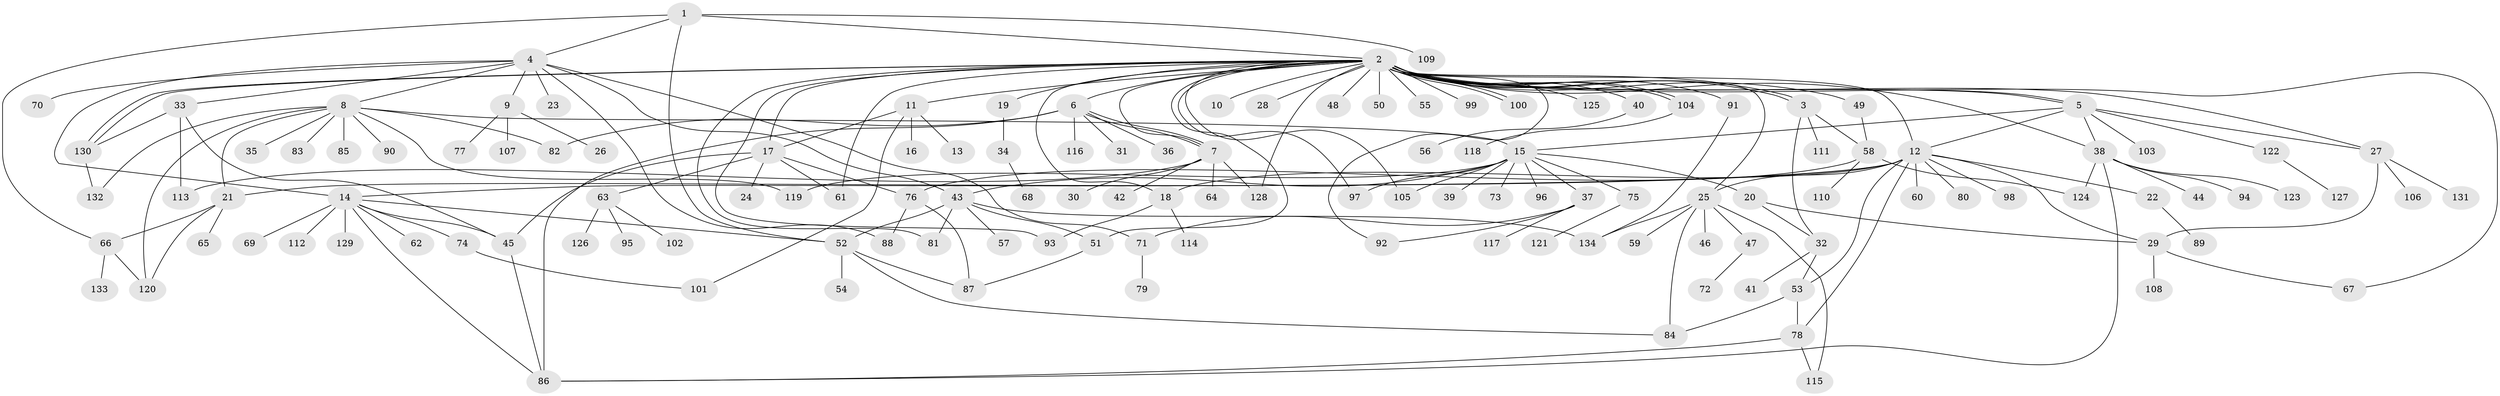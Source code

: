 // coarse degree distribution, {29: 0.014925373134328358, 1: 0.5970149253731343, 8: 0.04477611940298507, 4: 0.04477611940298507, 5: 0.014925373134328358, 9: 0.05970149253731343, 2: 0.07462686567164178, 13: 0.014925373134328358, 6: 0.05970149253731343, 7: 0.04477611940298507, 3: 0.029850746268656716}
// Generated by graph-tools (version 1.1) at 2025/46/03/06/25 01:46:56]
// undirected, 134 vertices, 193 edges
graph export_dot {
graph [start="1"]
  node [color=gray90,style=filled];
  1;
  2;
  3;
  4;
  5;
  6;
  7;
  8;
  9;
  10;
  11;
  12;
  13;
  14;
  15;
  16;
  17;
  18;
  19;
  20;
  21;
  22;
  23;
  24;
  25;
  26;
  27;
  28;
  29;
  30;
  31;
  32;
  33;
  34;
  35;
  36;
  37;
  38;
  39;
  40;
  41;
  42;
  43;
  44;
  45;
  46;
  47;
  48;
  49;
  50;
  51;
  52;
  53;
  54;
  55;
  56;
  57;
  58;
  59;
  60;
  61;
  62;
  63;
  64;
  65;
  66;
  67;
  68;
  69;
  70;
  71;
  72;
  73;
  74;
  75;
  76;
  77;
  78;
  79;
  80;
  81;
  82;
  83;
  84;
  85;
  86;
  87;
  88;
  89;
  90;
  91;
  92;
  93;
  94;
  95;
  96;
  97;
  98;
  99;
  100;
  101;
  102;
  103;
  104;
  105;
  106;
  107;
  108;
  109;
  110;
  111;
  112;
  113;
  114;
  115;
  116;
  117;
  118;
  119;
  120;
  121;
  122;
  123;
  124;
  125;
  126;
  127;
  128;
  129;
  130;
  131;
  132;
  133;
  134;
  1 -- 2;
  1 -- 4;
  1 -- 52;
  1 -- 66;
  1 -- 109;
  2 -- 3;
  2 -- 3;
  2 -- 5;
  2 -- 5;
  2 -- 6;
  2 -- 7;
  2 -- 10;
  2 -- 11;
  2 -- 12;
  2 -- 17;
  2 -- 18;
  2 -- 19;
  2 -- 25;
  2 -- 27;
  2 -- 28;
  2 -- 38;
  2 -- 40;
  2 -- 48;
  2 -- 49;
  2 -- 50;
  2 -- 51;
  2 -- 55;
  2 -- 61;
  2 -- 67;
  2 -- 81;
  2 -- 91;
  2 -- 92;
  2 -- 93;
  2 -- 97;
  2 -- 99;
  2 -- 100;
  2 -- 100;
  2 -- 104;
  2 -- 104;
  2 -- 105;
  2 -- 125;
  2 -- 128;
  2 -- 130;
  2 -- 130;
  3 -- 32;
  3 -- 58;
  3 -- 111;
  4 -- 8;
  4 -- 9;
  4 -- 14;
  4 -- 23;
  4 -- 33;
  4 -- 43;
  4 -- 70;
  4 -- 71;
  4 -- 88;
  5 -- 12;
  5 -- 15;
  5 -- 27;
  5 -- 38;
  5 -- 103;
  5 -- 122;
  6 -- 7;
  6 -- 7;
  6 -- 31;
  6 -- 36;
  6 -- 82;
  6 -- 86;
  6 -- 116;
  7 -- 30;
  7 -- 42;
  7 -- 64;
  7 -- 113;
  7 -- 128;
  8 -- 15;
  8 -- 21;
  8 -- 35;
  8 -- 82;
  8 -- 83;
  8 -- 85;
  8 -- 90;
  8 -- 119;
  8 -- 120;
  8 -- 132;
  9 -- 26;
  9 -- 77;
  9 -- 107;
  11 -- 13;
  11 -- 16;
  11 -- 17;
  11 -- 101;
  12 -- 14;
  12 -- 18;
  12 -- 21;
  12 -- 22;
  12 -- 25;
  12 -- 29;
  12 -- 53;
  12 -- 60;
  12 -- 78;
  12 -- 80;
  12 -- 98;
  14 -- 45;
  14 -- 52;
  14 -- 62;
  14 -- 69;
  14 -- 74;
  14 -- 86;
  14 -- 112;
  14 -- 129;
  15 -- 20;
  15 -- 37;
  15 -- 39;
  15 -- 43;
  15 -- 73;
  15 -- 75;
  15 -- 96;
  15 -- 97;
  15 -- 105;
  15 -- 119;
  17 -- 24;
  17 -- 45;
  17 -- 61;
  17 -- 63;
  17 -- 76;
  18 -- 93;
  18 -- 114;
  19 -- 34;
  20 -- 29;
  20 -- 32;
  21 -- 65;
  21 -- 66;
  21 -- 120;
  22 -- 89;
  25 -- 46;
  25 -- 47;
  25 -- 59;
  25 -- 84;
  25 -- 115;
  25 -- 134;
  27 -- 29;
  27 -- 106;
  27 -- 131;
  29 -- 67;
  29 -- 108;
  32 -- 41;
  32 -- 53;
  33 -- 45;
  33 -- 113;
  33 -- 130;
  34 -- 68;
  37 -- 71;
  37 -- 92;
  37 -- 117;
  38 -- 44;
  38 -- 86;
  38 -- 94;
  38 -- 123;
  38 -- 124;
  40 -- 56;
  43 -- 51;
  43 -- 52;
  43 -- 57;
  43 -- 81;
  43 -- 134;
  45 -- 86;
  47 -- 72;
  49 -- 58;
  51 -- 87;
  52 -- 54;
  52 -- 84;
  52 -- 87;
  53 -- 78;
  53 -- 84;
  58 -- 76;
  58 -- 110;
  58 -- 124;
  63 -- 95;
  63 -- 102;
  63 -- 126;
  66 -- 120;
  66 -- 133;
  71 -- 79;
  74 -- 101;
  75 -- 121;
  76 -- 87;
  76 -- 88;
  78 -- 86;
  78 -- 115;
  91 -- 134;
  104 -- 118;
  122 -- 127;
  130 -- 132;
}

